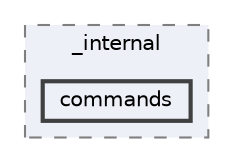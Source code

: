 digraph "C:/Users/LukeMabie/documents/Development/Password_Saver_Using_Django-master/venv/Lib/site-packages/pip/_internal/commands"
{
 // LATEX_PDF_SIZE
  bgcolor="transparent";
  edge [fontname=Helvetica,fontsize=10,labelfontname=Helvetica,labelfontsize=10];
  node [fontname=Helvetica,fontsize=10,shape=box,height=0.2,width=0.4];
  compound=true
  subgraph clusterdir_2427310657220688c22b1bfd5616a647 {
    graph [ bgcolor="#edf0f7", pencolor="grey50", label="_internal", fontname=Helvetica,fontsize=10 style="filled,dashed", URL="dir_2427310657220688c22b1bfd5616a647.html",tooltip=""]
  dir_21d5f50cd1bf129b9ca74488707011be [label="commands", fillcolor="#edf0f7", color="grey25", style="filled,bold", URL="dir_21d5f50cd1bf129b9ca74488707011be.html",tooltip=""];
  }
}
